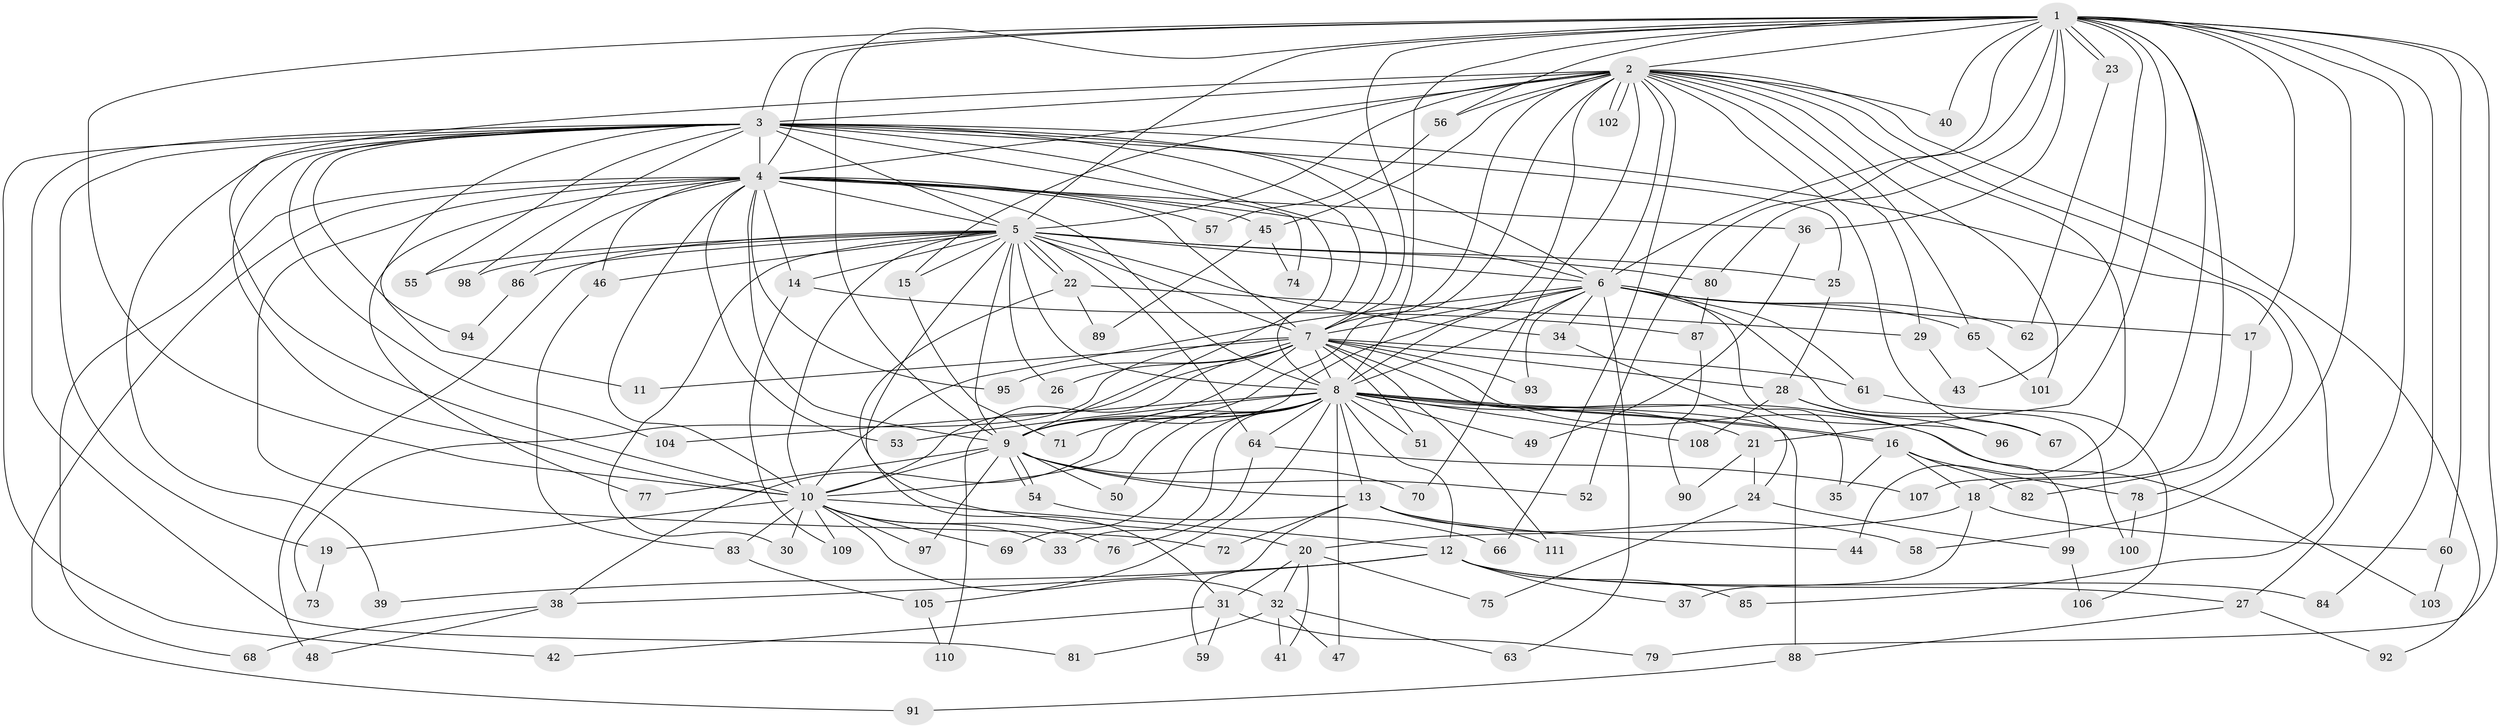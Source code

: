 // coarse degree distribution, {25: 0.02564102564102564, 3: 0.21794871794871795, 5: 0.05128205128205128, 6: 0.02564102564102564, 4: 0.11538461538461539, 19: 0.02564102564102564, 2: 0.4230769230769231, 17: 0.02564102564102564, 8: 0.01282051282051282, 14: 0.01282051282051282, 20: 0.02564102564102564, 21: 0.01282051282051282, 7: 0.01282051282051282, 1: 0.01282051282051282}
// Generated by graph-tools (version 1.1) at 2025/36/03/04/25 23:36:33]
// undirected, 111 vertices, 247 edges
graph export_dot {
  node [color=gray90,style=filled];
  1;
  2;
  3;
  4;
  5;
  6;
  7;
  8;
  9;
  10;
  11;
  12;
  13;
  14;
  15;
  16;
  17;
  18;
  19;
  20;
  21;
  22;
  23;
  24;
  25;
  26;
  27;
  28;
  29;
  30;
  31;
  32;
  33;
  34;
  35;
  36;
  37;
  38;
  39;
  40;
  41;
  42;
  43;
  44;
  45;
  46;
  47;
  48;
  49;
  50;
  51;
  52;
  53;
  54;
  55;
  56;
  57;
  58;
  59;
  60;
  61;
  62;
  63;
  64;
  65;
  66;
  67;
  68;
  69;
  70;
  71;
  72;
  73;
  74;
  75;
  76;
  77;
  78;
  79;
  80;
  81;
  82;
  83;
  84;
  85;
  86;
  87;
  88;
  89;
  90;
  91;
  92;
  93;
  94;
  95;
  96;
  97;
  98;
  99;
  100;
  101;
  102;
  103;
  104;
  105;
  106;
  107;
  108;
  109;
  110;
  111;
  1 -- 2;
  1 -- 3;
  1 -- 4;
  1 -- 5;
  1 -- 6;
  1 -- 7;
  1 -- 8;
  1 -- 9;
  1 -- 10;
  1 -- 17;
  1 -- 18;
  1 -- 21;
  1 -- 23;
  1 -- 23;
  1 -- 27;
  1 -- 36;
  1 -- 40;
  1 -- 43;
  1 -- 52;
  1 -- 56;
  1 -- 58;
  1 -- 60;
  1 -- 79;
  1 -- 80;
  1 -- 84;
  1 -- 107;
  2 -- 3;
  2 -- 4;
  2 -- 5;
  2 -- 6;
  2 -- 7;
  2 -- 8;
  2 -- 9;
  2 -- 10;
  2 -- 15;
  2 -- 29;
  2 -- 40;
  2 -- 44;
  2 -- 45;
  2 -- 56;
  2 -- 65;
  2 -- 66;
  2 -- 67;
  2 -- 70;
  2 -- 85;
  2 -- 92;
  2 -- 101;
  2 -- 102;
  2 -- 102;
  3 -- 4;
  3 -- 5;
  3 -- 6;
  3 -- 7;
  3 -- 8;
  3 -- 9;
  3 -- 10;
  3 -- 11;
  3 -- 19;
  3 -- 25;
  3 -- 39;
  3 -- 42;
  3 -- 55;
  3 -- 74;
  3 -- 78;
  3 -- 81;
  3 -- 94;
  3 -- 98;
  3 -- 104;
  4 -- 5;
  4 -- 6;
  4 -- 7;
  4 -- 8;
  4 -- 9;
  4 -- 10;
  4 -- 14;
  4 -- 36;
  4 -- 45;
  4 -- 46;
  4 -- 53;
  4 -- 57;
  4 -- 68;
  4 -- 72;
  4 -- 77;
  4 -- 86;
  4 -- 91;
  4 -- 95;
  5 -- 6;
  5 -- 7;
  5 -- 8;
  5 -- 9;
  5 -- 10;
  5 -- 14;
  5 -- 15;
  5 -- 20;
  5 -- 22;
  5 -- 22;
  5 -- 25;
  5 -- 26;
  5 -- 30;
  5 -- 34;
  5 -- 46;
  5 -- 48;
  5 -- 55;
  5 -- 64;
  5 -- 80;
  5 -- 86;
  5 -- 98;
  6 -- 7;
  6 -- 8;
  6 -- 9;
  6 -- 10;
  6 -- 17;
  6 -- 34;
  6 -- 61;
  6 -- 62;
  6 -- 63;
  6 -- 65;
  6 -- 93;
  6 -- 96;
  6 -- 100;
  7 -- 8;
  7 -- 9;
  7 -- 10;
  7 -- 11;
  7 -- 24;
  7 -- 26;
  7 -- 28;
  7 -- 51;
  7 -- 61;
  7 -- 73;
  7 -- 93;
  7 -- 95;
  7 -- 99;
  7 -- 110;
  7 -- 111;
  8 -- 9;
  8 -- 10;
  8 -- 12;
  8 -- 13;
  8 -- 16;
  8 -- 16;
  8 -- 21;
  8 -- 33;
  8 -- 38;
  8 -- 47;
  8 -- 49;
  8 -- 50;
  8 -- 51;
  8 -- 53;
  8 -- 64;
  8 -- 69;
  8 -- 71;
  8 -- 88;
  8 -- 103;
  8 -- 104;
  8 -- 105;
  8 -- 108;
  9 -- 10;
  9 -- 13;
  9 -- 50;
  9 -- 52;
  9 -- 54;
  9 -- 54;
  9 -- 70;
  9 -- 77;
  9 -- 97;
  10 -- 12;
  10 -- 19;
  10 -- 30;
  10 -- 32;
  10 -- 33;
  10 -- 69;
  10 -- 76;
  10 -- 83;
  10 -- 97;
  10 -- 109;
  12 -- 27;
  12 -- 37;
  12 -- 38;
  12 -- 39;
  12 -- 84;
  12 -- 85;
  13 -- 44;
  13 -- 58;
  13 -- 59;
  13 -- 72;
  13 -- 111;
  14 -- 87;
  14 -- 109;
  15 -- 71;
  16 -- 18;
  16 -- 35;
  16 -- 78;
  16 -- 82;
  17 -- 82;
  18 -- 20;
  18 -- 37;
  18 -- 60;
  19 -- 73;
  20 -- 31;
  20 -- 32;
  20 -- 41;
  20 -- 75;
  21 -- 24;
  21 -- 90;
  22 -- 29;
  22 -- 31;
  22 -- 89;
  23 -- 62;
  24 -- 75;
  24 -- 99;
  25 -- 28;
  27 -- 88;
  27 -- 92;
  28 -- 67;
  28 -- 96;
  28 -- 108;
  29 -- 43;
  31 -- 42;
  31 -- 59;
  31 -- 79;
  32 -- 41;
  32 -- 47;
  32 -- 63;
  32 -- 81;
  34 -- 35;
  36 -- 49;
  38 -- 48;
  38 -- 68;
  45 -- 74;
  45 -- 89;
  46 -- 83;
  54 -- 66;
  56 -- 57;
  60 -- 103;
  61 -- 106;
  64 -- 76;
  64 -- 107;
  65 -- 101;
  78 -- 100;
  80 -- 87;
  83 -- 105;
  86 -- 94;
  87 -- 90;
  88 -- 91;
  99 -- 106;
  105 -- 110;
}
